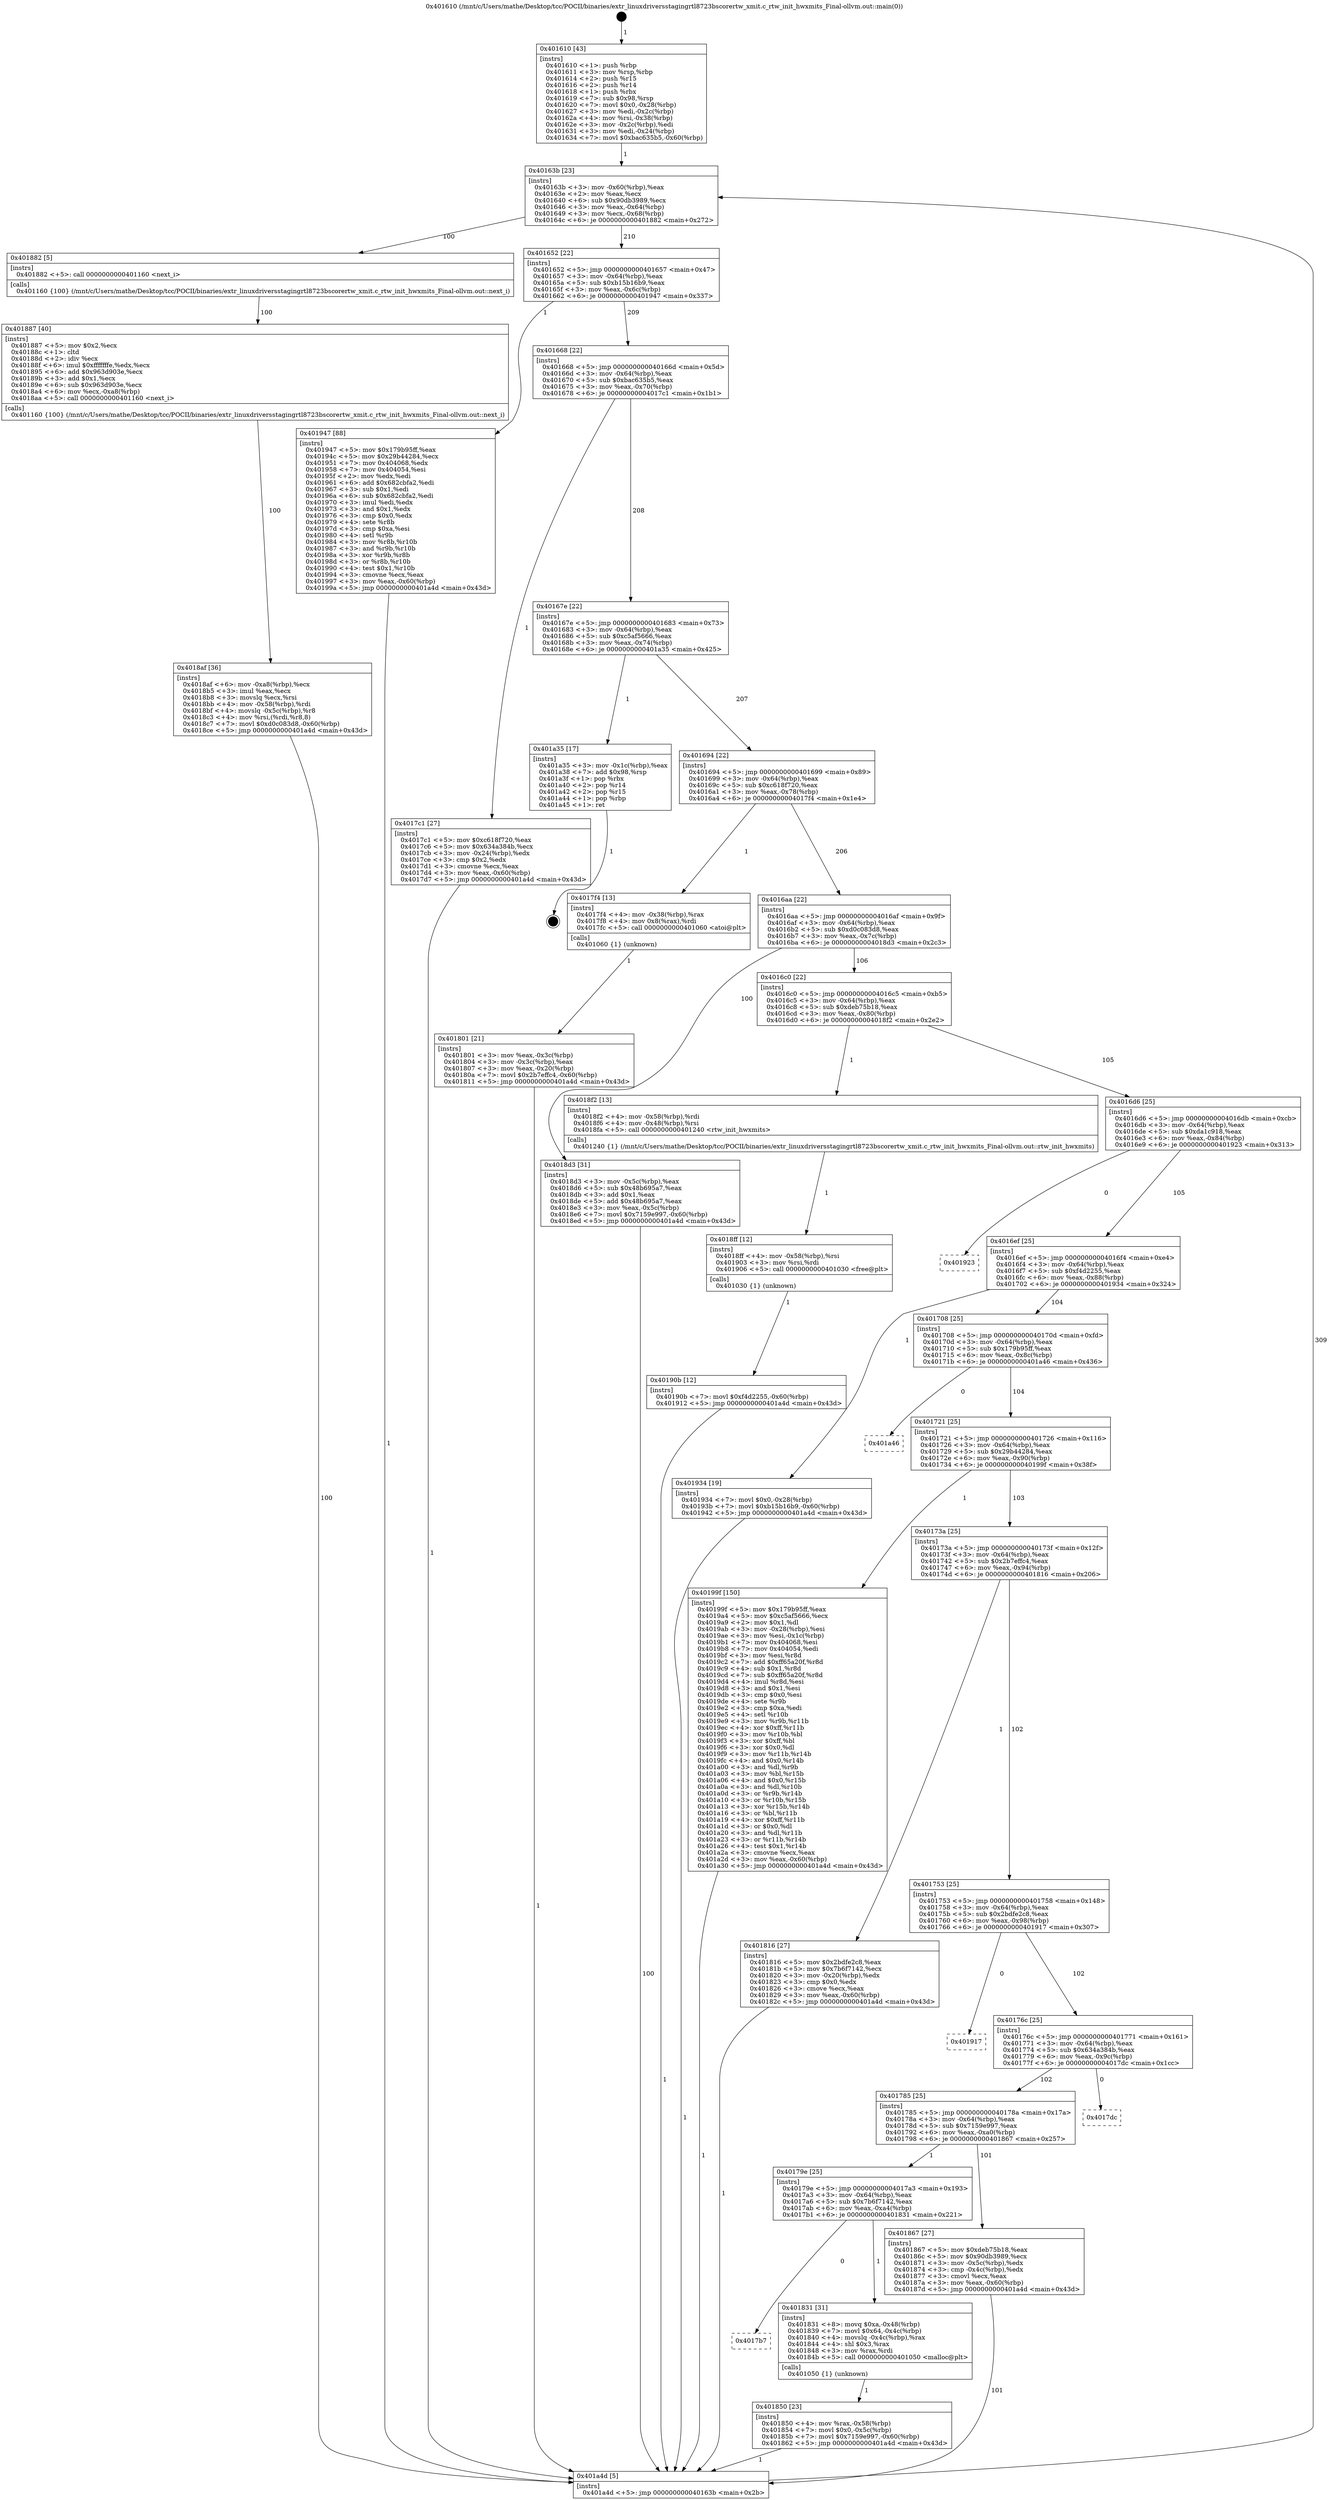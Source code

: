 digraph "0x401610" {
  label = "0x401610 (/mnt/c/Users/mathe/Desktop/tcc/POCII/binaries/extr_linuxdriversstagingrtl8723bscorertw_xmit.c_rtw_init_hwxmits_Final-ollvm.out::main(0))"
  labelloc = "t"
  node[shape=record]

  Entry [label="",width=0.3,height=0.3,shape=circle,fillcolor=black,style=filled]
  "0x40163b" [label="{
     0x40163b [23]\l
     | [instrs]\l
     &nbsp;&nbsp;0x40163b \<+3\>: mov -0x60(%rbp),%eax\l
     &nbsp;&nbsp;0x40163e \<+2\>: mov %eax,%ecx\l
     &nbsp;&nbsp;0x401640 \<+6\>: sub $0x90db3989,%ecx\l
     &nbsp;&nbsp;0x401646 \<+3\>: mov %eax,-0x64(%rbp)\l
     &nbsp;&nbsp;0x401649 \<+3\>: mov %ecx,-0x68(%rbp)\l
     &nbsp;&nbsp;0x40164c \<+6\>: je 0000000000401882 \<main+0x272\>\l
  }"]
  "0x401882" [label="{
     0x401882 [5]\l
     | [instrs]\l
     &nbsp;&nbsp;0x401882 \<+5\>: call 0000000000401160 \<next_i\>\l
     | [calls]\l
     &nbsp;&nbsp;0x401160 \{100\} (/mnt/c/Users/mathe/Desktop/tcc/POCII/binaries/extr_linuxdriversstagingrtl8723bscorertw_xmit.c_rtw_init_hwxmits_Final-ollvm.out::next_i)\l
  }"]
  "0x401652" [label="{
     0x401652 [22]\l
     | [instrs]\l
     &nbsp;&nbsp;0x401652 \<+5\>: jmp 0000000000401657 \<main+0x47\>\l
     &nbsp;&nbsp;0x401657 \<+3\>: mov -0x64(%rbp),%eax\l
     &nbsp;&nbsp;0x40165a \<+5\>: sub $0xb15b16b9,%eax\l
     &nbsp;&nbsp;0x40165f \<+3\>: mov %eax,-0x6c(%rbp)\l
     &nbsp;&nbsp;0x401662 \<+6\>: je 0000000000401947 \<main+0x337\>\l
  }"]
  Exit [label="",width=0.3,height=0.3,shape=circle,fillcolor=black,style=filled,peripheries=2]
  "0x401947" [label="{
     0x401947 [88]\l
     | [instrs]\l
     &nbsp;&nbsp;0x401947 \<+5\>: mov $0x179b95ff,%eax\l
     &nbsp;&nbsp;0x40194c \<+5\>: mov $0x29b44284,%ecx\l
     &nbsp;&nbsp;0x401951 \<+7\>: mov 0x404068,%edx\l
     &nbsp;&nbsp;0x401958 \<+7\>: mov 0x404054,%esi\l
     &nbsp;&nbsp;0x40195f \<+2\>: mov %edx,%edi\l
     &nbsp;&nbsp;0x401961 \<+6\>: add $0x682cbfa2,%edi\l
     &nbsp;&nbsp;0x401967 \<+3\>: sub $0x1,%edi\l
     &nbsp;&nbsp;0x40196a \<+6\>: sub $0x682cbfa2,%edi\l
     &nbsp;&nbsp;0x401970 \<+3\>: imul %edi,%edx\l
     &nbsp;&nbsp;0x401973 \<+3\>: and $0x1,%edx\l
     &nbsp;&nbsp;0x401976 \<+3\>: cmp $0x0,%edx\l
     &nbsp;&nbsp;0x401979 \<+4\>: sete %r8b\l
     &nbsp;&nbsp;0x40197d \<+3\>: cmp $0xa,%esi\l
     &nbsp;&nbsp;0x401980 \<+4\>: setl %r9b\l
     &nbsp;&nbsp;0x401984 \<+3\>: mov %r8b,%r10b\l
     &nbsp;&nbsp;0x401987 \<+3\>: and %r9b,%r10b\l
     &nbsp;&nbsp;0x40198a \<+3\>: xor %r9b,%r8b\l
     &nbsp;&nbsp;0x40198d \<+3\>: or %r8b,%r10b\l
     &nbsp;&nbsp;0x401990 \<+4\>: test $0x1,%r10b\l
     &nbsp;&nbsp;0x401994 \<+3\>: cmovne %ecx,%eax\l
     &nbsp;&nbsp;0x401997 \<+3\>: mov %eax,-0x60(%rbp)\l
     &nbsp;&nbsp;0x40199a \<+5\>: jmp 0000000000401a4d \<main+0x43d\>\l
  }"]
  "0x401668" [label="{
     0x401668 [22]\l
     | [instrs]\l
     &nbsp;&nbsp;0x401668 \<+5\>: jmp 000000000040166d \<main+0x5d\>\l
     &nbsp;&nbsp;0x40166d \<+3\>: mov -0x64(%rbp),%eax\l
     &nbsp;&nbsp;0x401670 \<+5\>: sub $0xbac635b5,%eax\l
     &nbsp;&nbsp;0x401675 \<+3\>: mov %eax,-0x70(%rbp)\l
     &nbsp;&nbsp;0x401678 \<+6\>: je 00000000004017c1 \<main+0x1b1\>\l
  }"]
  "0x40190b" [label="{
     0x40190b [12]\l
     | [instrs]\l
     &nbsp;&nbsp;0x40190b \<+7\>: movl $0xf4d2255,-0x60(%rbp)\l
     &nbsp;&nbsp;0x401912 \<+5\>: jmp 0000000000401a4d \<main+0x43d\>\l
  }"]
  "0x4017c1" [label="{
     0x4017c1 [27]\l
     | [instrs]\l
     &nbsp;&nbsp;0x4017c1 \<+5\>: mov $0xc618f720,%eax\l
     &nbsp;&nbsp;0x4017c6 \<+5\>: mov $0x634a384b,%ecx\l
     &nbsp;&nbsp;0x4017cb \<+3\>: mov -0x24(%rbp),%edx\l
     &nbsp;&nbsp;0x4017ce \<+3\>: cmp $0x2,%edx\l
     &nbsp;&nbsp;0x4017d1 \<+3\>: cmovne %ecx,%eax\l
     &nbsp;&nbsp;0x4017d4 \<+3\>: mov %eax,-0x60(%rbp)\l
     &nbsp;&nbsp;0x4017d7 \<+5\>: jmp 0000000000401a4d \<main+0x43d\>\l
  }"]
  "0x40167e" [label="{
     0x40167e [22]\l
     | [instrs]\l
     &nbsp;&nbsp;0x40167e \<+5\>: jmp 0000000000401683 \<main+0x73\>\l
     &nbsp;&nbsp;0x401683 \<+3\>: mov -0x64(%rbp),%eax\l
     &nbsp;&nbsp;0x401686 \<+5\>: sub $0xc5af5666,%eax\l
     &nbsp;&nbsp;0x40168b \<+3\>: mov %eax,-0x74(%rbp)\l
     &nbsp;&nbsp;0x40168e \<+6\>: je 0000000000401a35 \<main+0x425\>\l
  }"]
  "0x401a4d" [label="{
     0x401a4d [5]\l
     | [instrs]\l
     &nbsp;&nbsp;0x401a4d \<+5\>: jmp 000000000040163b \<main+0x2b\>\l
  }"]
  "0x401610" [label="{
     0x401610 [43]\l
     | [instrs]\l
     &nbsp;&nbsp;0x401610 \<+1\>: push %rbp\l
     &nbsp;&nbsp;0x401611 \<+3\>: mov %rsp,%rbp\l
     &nbsp;&nbsp;0x401614 \<+2\>: push %r15\l
     &nbsp;&nbsp;0x401616 \<+2\>: push %r14\l
     &nbsp;&nbsp;0x401618 \<+1\>: push %rbx\l
     &nbsp;&nbsp;0x401619 \<+7\>: sub $0x98,%rsp\l
     &nbsp;&nbsp;0x401620 \<+7\>: movl $0x0,-0x28(%rbp)\l
     &nbsp;&nbsp;0x401627 \<+3\>: mov %edi,-0x2c(%rbp)\l
     &nbsp;&nbsp;0x40162a \<+4\>: mov %rsi,-0x38(%rbp)\l
     &nbsp;&nbsp;0x40162e \<+3\>: mov -0x2c(%rbp),%edi\l
     &nbsp;&nbsp;0x401631 \<+3\>: mov %edi,-0x24(%rbp)\l
     &nbsp;&nbsp;0x401634 \<+7\>: movl $0xbac635b5,-0x60(%rbp)\l
  }"]
  "0x4018ff" [label="{
     0x4018ff [12]\l
     | [instrs]\l
     &nbsp;&nbsp;0x4018ff \<+4\>: mov -0x58(%rbp),%rsi\l
     &nbsp;&nbsp;0x401903 \<+3\>: mov %rsi,%rdi\l
     &nbsp;&nbsp;0x401906 \<+5\>: call 0000000000401030 \<free@plt\>\l
     | [calls]\l
     &nbsp;&nbsp;0x401030 \{1\} (unknown)\l
  }"]
  "0x401a35" [label="{
     0x401a35 [17]\l
     | [instrs]\l
     &nbsp;&nbsp;0x401a35 \<+3\>: mov -0x1c(%rbp),%eax\l
     &nbsp;&nbsp;0x401a38 \<+7\>: add $0x98,%rsp\l
     &nbsp;&nbsp;0x401a3f \<+1\>: pop %rbx\l
     &nbsp;&nbsp;0x401a40 \<+2\>: pop %r14\l
     &nbsp;&nbsp;0x401a42 \<+2\>: pop %r15\l
     &nbsp;&nbsp;0x401a44 \<+1\>: pop %rbp\l
     &nbsp;&nbsp;0x401a45 \<+1\>: ret\l
  }"]
  "0x401694" [label="{
     0x401694 [22]\l
     | [instrs]\l
     &nbsp;&nbsp;0x401694 \<+5\>: jmp 0000000000401699 \<main+0x89\>\l
     &nbsp;&nbsp;0x401699 \<+3\>: mov -0x64(%rbp),%eax\l
     &nbsp;&nbsp;0x40169c \<+5\>: sub $0xc618f720,%eax\l
     &nbsp;&nbsp;0x4016a1 \<+3\>: mov %eax,-0x78(%rbp)\l
     &nbsp;&nbsp;0x4016a4 \<+6\>: je 00000000004017f4 \<main+0x1e4\>\l
  }"]
  "0x4018af" [label="{
     0x4018af [36]\l
     | [instrs]\l
     &nbsp;&nbsp;0x4018af \<+6\>: mov -0xa8(%rbp),%ecx\l
     &nbsp;&nbsp;0x4018b5 \<+3\>: imul %eax,%ecx\l
     &nbsp;&nbsp;0x4018b8 \<+3\>: movslq %ecx,%rsi\l
     &nbsp;&nbsp;0x4018bb \<+4\>: mov -0x58(%rbp),%rdi\l
     &nbsp;&nbsp;0x4018bf \<+4\>: movslq -0x5c(%rbp),%r8\l
     &nbsp;&nbsp;0x4018c3 \<+4\>: mov %rsi,(%rdi,%r8,8)\l
     &nbsp;&nbsp;0x4018c7 \<+7\>: movl $0xd0c083d8,-0x60(%rbp)\l
     &nbsp;&nbsp;0x4018ce \<+5\>: jmp 0000000000401a4d \<main+0x43d\>\l
  }"]
  "0x4017f4" [label="{
     0x4017f4 [13]\l
     | [instrs]\l
     &nbsp;&nbsp;0x4017f4 \<+4\>: mov -0x38(%rbp),%rax\l
     &nbsp;&nbsp;0x4017f8 \<+4\>: mov 0x8(%rax),%rdi\l
     &nbsp;&nbsp;0x4017fc \<+5\>: call 0000000000401060 \<atoi@plt\>\l
     | [calls]\l
     &nbsp;&nbsp;0x401060 \{1\} (unknown)\l
  }"]
  "0x4016aa" [label="{
     0x4016aa [22]\l
     | [instrs]\l
     &nbsp;&nbsp;0x4016aa \<+5\>: jmp 00000000004016af \<main+0x9f\>\l
     &nbsp;&nbsp;0x4016af \<+3\>: mov -0x64(%rbp),%eax\l
     &nbsp;&nbsp;0x4016b2 \<+5\>: sub $0xd0c083d8,%eax\l
     &nbsp;&nbsp;0x4016b7 \<+3\>: mov %eax,-0x7c(%rbp)\l
     &nbsp;&nbsp;0x4016ba \<+6\>: je 00000000004018d3 \<main+0x2c3\>\l
  }"]
  "0x401801" [label="{
     0x401801 [21]\l
     | [instrs]\l
     &nbsp;&nbsp;0x401801 \<+3\>: mov %eax,-0x3c(%rbp)\l
     &nbsp;&nbsp;0x401804 \<+3\>: mov -0x3c(%rbp),%eax\l
     &nbsp;&nbsp;0x401807 \<+3\>: mov %eax,-0x20(%rbp)\l
     &nbsp;&nbsp;0x40180a \<+7\>: movl $0x2b7effc4,-0x60(%rbp)\l
     &nbsp;&nbsp;0x401811 \<+5\>: jmp 0000000000401a4d \<main+0x43d\>\l
  }"]
  "0x401887" [label="{
     0x401887 [40]\l
     | [instrs]\l
     &nbsp;&nbsp;0x401887 \<+5\>: mov $0x2,%ecx\l
     &nbsp;&nbsp;0x40188c \<+1\>: cltd\l
     &nbsp;&nbsp;0x40188d \<+2\>: idiv %ecx\l
     &nbsp;&nbsp;0x40188f \<+6\>: imul $0xfffffffe,%edx,%ecx\l
     &nbsp;&nbsp;0x401895 \<+6\>: add $0x963d903e,%ecx\l
     &nbsp;&nbsp;0x40189b \<+3\>: add $0x1,%ecx\l
     &nbsp;&nbsp;0x40189e \<+6\>: sub $0x963d903e,%ecx\l
     &nbsp;&nbsp;0x4018a4 \<+6\>: mov %ecx,-0xa8(%rbp)\l
     &nbsp;&nbsp;0x4018aa \<+5\>: call 0000000000401160 \<next_i\>\l
     | [calls]\l
     &nbsp;&nbsp;0x401160 \{100\} (/mnt/c/Users/mathe/Desktop/tcc/POCII/binaries/extr_linuxdriversstagingrtl8723bscorertw_xmit.c_rtw_init_hwxmits_Final-ollvm.out::next_i)\l
  }"]
  "0x4018d3" [label="{
     0x4018d3 [31]\l
     | [instrs]\l
     &nbsp;&nbsp;0x4018d3 \<+3\>: mov -0x5c(%rbp),%eax\l
     &nbsp;&nbsp;0x4018d6 \<+5\>: sub $0x48b695a7,%eax\l
     &nbsp;&nbsp;0x4018db \<+3\>: add $0x1,%eax\l
     &nbsp;&nbsp;0x4018de \<+5\>: add $0x48b695a7,%eax\l
     &nbsp;&nbsp;0x4018e3 \<+3\>: mov %eax,-0x5c(%rbp)\l
     &nbsp;&nbsp;0x4018e6 \<+7\>: movl $0x7159e997,-0x60(%rbp)\l
     &nbsp;&nbsp;0x4018ed \<+5\>: jmp 0000000000401a4d \<main+0x43d\>\l
  }"]
  "0x4016c0" [label="{
     0x4016c0 [22]\l
     | [instrs]\l
     &nbsp;&nbsp;0x4016c0 \<+5\>: jmp 00000000004016c5 \<main+0xb5\>\l
     &nbsp;&nbsp;0x4016c5 \<+3\>: mov -0x64(%rbp),%eax\l
     &nbsp;&nbsp;0x4016c8 \<+5\>: sub $0xdeb75b18,%eax\l
     &nbsp;&nbsp;0x4016cd \<+3\>: mov %eax,-0x80(%rbp)\l
     &nbsp;&nbsp;0x4016d0 \<+6\>: je 00000000004018f2 \<main+0x2e2\>\l
  }"]
  "0x401850" [label="{
     0x401850 [23]\l
     | [instrs]\l
     &nbsp;&nbsp;0x401850 \<+4\>: mov %rax,-0x58(%rbp)\l
     &nbsp;&nbsp;0x401854 \<+7\>: movl $0x0,-0x5c(%rbp)\l
     &nbsp;&nbsp;0x40185b \<+7\>: movl $0x7159e997,-0x60(%rbp)\l
     &nbsp;&nbsp;0x401862 \<+5\>: jmp 0000000000401a4d \<main+0x43d\>\l
  }"]
  "0x4018f2" [label="{
     0x4018f2 [13]\l
     | [instrs]\l
     &nbsp;&nbsp;0x4018f2 \<+4\>: mov -0x58(%rbp),%rdi\l
     &nbsp;&nbsp;0x4018f6 \<+4\>: mov -0x48(%rbp),%rsi\l
     &nbsp;&nbsp;0x4018fa \<+5\>: call 0000000000401240 \<rtw_init_hwxmits\>\l
     | [calls]\l
     &nbsp;&nbsp;0x401240 \{1\} (/mnt/c/Users/mathe/Desktop/tcc/POCII/binaries/extr_linuxdriversstagingrtl8723bscorertw_xmit.c_rtw_init_hwxmits_Final-ollvm.out::rtw_init_hwxmits)\l
  }"]
  "0x4016d6" [label="{
     0x4016d6 [25]\l
     | [instrs]\l
     &nbsp;&nbsp;0x4016d6 \<+5\>: jmp 00000000004016db \<main+0xcb\>\l
     &nbsp;&nbsp;0x4016db \<+3\>: mov -0x64(%rbp),%eax\l
     &nbsp;&nbsp;0x4016de \<+5\>: sub $0xda1c918,%eax\l
     &nbsp;&nbsp;0x4016e3 \<+6\>: mov %eax,-0x84(%rbp)\l
     &nbsp;&nbsp;0x4016e9 \<+6\>: je 0000000000401923 \<main+0x313\>\l
  }"]
  "0x4017b7" [label="{
     0x4017b7\l
  }", style=dashed]
  "0x401923" [label="{
     0x401923\l
  }", style=dashed]
  "0x4016ef" [label="{
     0x4016ef [25]\l
     | [instrs]\l
     &nbsp;&nbsp;0x4016ef \<+5\>: jmp 00000000004016f4 \<main+0xe4\>\l
     &nbsp;&nbsp;0x4016f4 \<+3\>: mov -0x64(%rbp),%eax\l
     &nbsp;&nbsp;0x4016f7 \<+5\>: sub $0xf4d2255,%eax\l
     &nbsp;&nbsp;0x4016fc \<+6\>: mov %eax,-0x88(%rbp)\l
     &nbsp;&nbsp;0x401702 \<+6\>: je 0000000000401934 \<main+0x324\>\l
  }"]
  "0x401831" [label="{
     0x401831 [31]\l
     | [instrs]\l
     &nbsp;&nbsp;0x401831 \<+8\>: movq $0xa,-0x48(%rbp)\l
     &nbsp;&nbsp;0x401839 \<+7\>: movl $0x64,-0x4c(%rbp)\l
     &nbsp;&nbsp;0x401840 \<+4\>: movslq -0x4c(%rbp),%rax\l
     &nbsp;&nbsp;0x401844 \<+4\>: shl $0x3,%rax\l
     &nbsp;&nbsp;0x401848 \<+3\>: mov %rax,%rdi\l
     &nbsp;&nbsp;0x40184b \<+5\>: call 0000000000401050 \<malloc@plt\>\l
     | [calls]\l
     &nbsp;&nbsp;0x401050 \{1\} (unknown)\l
  }"]
  "0x401934" [label="{
     0x401934 [19]\l
     | [instrs]\l
     &nbsp;&nbsp;0x401934 \<+7\>: movl $0x0,-0x28(%rbp)\l
     &nbsp;&nbsp;0x40193b \<+7\>: movl $0xb15b16b9,-0x60(%rbp)\l
     &nbsp;&nbsp;0x401942 \<+5\>: jmp 0000000000401a4d \<main+0x43d\>\l
  }"]
  "0x401708" [label="{
     0x401708 [25]\l
     | [instrs]\l
     &nbsp;&nbsp;0x401708 \<+5\>: jmp 000000000040170d \<main+0xfd\>\l
     &nbsp;&nbsp;0x40170d \<+3\>: mov -0x64(%rbp),%eax\l
     &nbsp;&nbsp;0x401710 \<+5\>: sub $0x179b95ff,%eax\l
     &nbsp;&nbsp;0x401715 \<+6\>: mov %eax,-0x8c(%rbp)\l
     &nbsp;&nbsp;0x40171b \<+6\>: je 0000000000401a46 \<main+0x436\>\l
  }"]
  "0x40179e" [label="{
     0x40179e [25]\l
     | [instrs]\l
     &nbsp;&nbsp;0x40179e \<+5\>: jmp 00000000004017a3 \<main+0x193\>\l
     &nbsp;&nbsp;0x4017a3 \<+3\>: mov -0x64(%rbp),%eax\l
     &nbsp;&nbsp;0x4017a6 \<+5\>: sub $0x7b6f7142,%eax\l
     &nbsp;&nbsp;0x4017ab \<+6\>: mov %eax,-0xa4(%rbp)\l
     &nbsp;&nbsp;0x4017b1 \<+6\>: je 0000000000401831 \<main+0x221\>\l
  }"]
  "0x401a46" [label="{
     0x401a46\l
  }", style=dashed]
  "0x401721" [label="{
     0x401721 [25]\l
     | [instrs]\l
     &nbsp;&nbsp;0x401721 \<+5\>: jmp 0000000000401726 \<main+0x116\>\l
     &nbsp;&nbsp;0x401726 \<+3\>: mov -0x64(%rbp),%eax\l
     &nbsp;&nbsp;0x401729 \<+5\>: sub $0x29b44284,%eax\l
     &nbsp;&nbsp;0x40172e \<+6\>: mov %eax,-0x90(%rbp)\l
     &nbsp;&nbsp;0x401734 \<+6\>: je 000000000040199f \<main+0x38f\>\l
  }"]
  "0x401867" [label="{
     0x401867 [27]\l
     | [instrs]\l
     &nbsp;&nbsp;0x401867 \<+5\>: mov $0xdeb75b18,%eax\l
     &nbsp;&nbsp;0x40186c \<+5\>: mov $0x90db3989,%ecx\l
     &nbsp;&nbsp;0x401871 \<+3\>: mov -0x5c(%rbp),%edx\l
     &nbsp;&nbsp;0x401874 \<+3\>: cmp -0x4c(%rbp),%edx\l
     &nbsp;&nbsp;0x401877 \<+3\>: cmovl %ecx,%eax\l
     &nbsp;&nbsp;0x40187a \<+3\>: mov %eax,-0x60(%rbp)\l
     &nbsp;&nbsp;0x40187d \<+5\>: jmp 0000000000401a4d \<main+0x43d\>\l
  }"]
  "0x40199f" [label="{
     0x40199f [150]\l
     | [instrs]\l
     &nbsp;&nbsp;0x40199f \<+5\>: mov $0x179b95ff,%eax\l
     &nbsp;&nbsp;0x4019a4 \<+5\>: mov $0xc5af5666,%ecx\l
     &nbsp;&nbsp;0x4019a9 \<+2\>: mov $0x1,%dl\l
     &nbsp;&nbsp;0x4019ab \<+3\>: mov -0x28(%rbp),%esi\l
     &nbsp;&nbsp;0x4019ae \<+3\>: mov %esi,-0x1c(%rbp)\l
     &nbsp;&nbsp;0x4019b1 \<+7\>: mov 0x404068,%esi\l
     &nbsp;&nbsp;0x4019b8 \<+7\>: mov 0x404054,%edi\l
     &nbsp;&nbsp;0x4019bf \<+3\>: mov %esi,%r8d\l
     &nbsp;&nbsp;0x4019c2 \<+7\>: add $0xff65a20f,%r8d\l
     &nbsp;&nbsp;0x4019c9 \<+4\>: sub $0x1,%r8d\l
     &nbsp;&nbsp;0x4019cd \<+7\>: sub $0xff65a20f,%r8d\l
     &nbsp;&nbsp;0x4019d4 \<+4\>: imul %r8d,%esi\l
     &nbsp;&nbsp;0x4019d8 \<+3\>: and $0x1,%esi\l
     &nbsp;&nbsp;0x4019db \<+3\>: cmp $0x0,%esi\l
     &nbsp;&nbsp;0x4019de \<+4\>: sete %r9b\l
     &nbsp;&nbsp;0x4019e2 \<+3\>: cmp $0xa,%edi\l
     &nbsp;&nbsp;0x4019e5 \<+4\>: setl %r10b\l
     &nbsp;&nbsp;0x4019e9 \<+3\>: mov %r9b,%r11b\l
     &nbsp;&nbsp;0x4019ec \<+4\>: xor $0xff,%r11b\l
     &nbsp;&nbsp;0x4019f0 \<+3\>: mov %r10b,%bl\l
     &nbsp;&nbsp;0x4019f3 \<+3\>: xor $0xff,%bl\l
     &nbsp;&nbsp;0x4019f6 \<+3\>: xor $0x0,%dl\l
     &nbsp;&nbsp;0x4019f9 \<+3\>: mov %r11b,%r14b\l
     &nbsp;&nbsp;0x4019fc \<+4\>: and $0x0,%r14b\l
     &nbsp;&nbsp;0x401a00 \<+3\>: and %dl,%r9b\l
     &nbsp;&nbsp;0x401a03 \<+3\>: mov %bl,%r15b\l
     &nbsp;&nbsp;0x401a06 \<+4\>: and $0x0,%r15b\l
     &nbsp;&nbsp;0x401a0a \<+3\>: and %dl,%r10b\l
     &nbsp;&nbsp;0x401a0d \<+3\>: or %r9b,%r14b\l
     &nbsp;&nbsp;0x401a10 \<+3\>: or %r10b,%r15b\l
     &nbsp;&nbsp;0x401a13 \<+3\>: xor %r15b,%r14b\l
     &nbsp;&nbsp;0x401a16 \<+3\>: or %bl,%r11b\l
     &nbsp;&nbsp;0x401a19 \<+4\>: xor $0xff,%r11b\l
     &nbsp;&nbsp;0x401a1d \<+3\>: or $0x0,%dl\l
     &nbsp;&nbsp;0x401a20 \<+3\>: and %dl,%r11b\l
     &nbsp;&nbsp;0x401a23 \<+3\>: or %r11b,%r14b\l
     &nbsp;&nbsp;0x401a26 \<+4\>: test $0x1,%r14b\l
     &nbsp;&nbsp;0x401a2a \<+3\>: cmovne %ecx,%eax\l
     &nbsp;&nbsp;0x401a2d \<+3\>: mov %eax,-0x60(%rbp)\l
     &nbsp;&nbsp;0x401a30 \<+5\>: jmp 0000000000401a4d \<main+0x43d\>\l
  }"]
  "0x40173a" [label="{
     0x40173a [25]\l
     | [instrs]\l
     &nbsp;&nbsp;0x40173a \<+5\>: jmp 000000000040173f \<main+0x12f\>\l
     &nbsp;&nbsp;0x40173f \<+3\>: mov -0x64(%rbp),%eax\l
     &nbsp;&nbsp;0x401742 \<+5\>: sub $0x2b7effc4,%eax\l
     &nbsp;&nbsp;0x401747 \<+6\>: mov %eax,-0x94(%rbp)\l
     &nbsp;&nbsp;0x40174d \<+6\>: je 0000000000401816 \<main+0x206\>\l
  }"]
  "0x401785" [label="{
     0x401785 [25]\l
     | [instrs]\l
     &nbsp;&nbsp;0x401785 \<+5\>: jmp 000000000040178a \<main+0x17a\>\l
     &nbsp;&nbsp;0x40178a \<+3\>: mov -0x64(%rbp),%eax\l
     &nbsp;&nbsp;0x40178d \<+5\>: sub $0x7159e997,%eax\l
     &nbsp;&nbsp;0x401792 \<+6\>: mov %eax,-0xa0(%rbp)\l
     &nbsp;&nbsp;0x401798 \<+6\>: je 0000000000401867 \<main+0x257\>\l
  }"]
  "0x401816" [label="{
     0x401816 [27]\l
     | [instrs]\l
     &nbsp;&nbsp;0x401816 \<+5\>: mov $0x2bdfe2c8,%eax\l
     &nbsp;&nbsp;0x40181b \<+5\>: mov $0x7b6f7142,%ecx\l
     &nbsp;&nbsp;0x401820 \<+3\>: mov -0x20(%rbp),%edx\l
     &nbsp;&nbsp;0x401823 \<+3\>: cmp $0x0,%edx\l
     &nbsp;&nbsp;0x401826 \<+3\>: cmove %ecx,%eax\l
     &nbsp;&nbsp;0x401829 \<+3\>: mov %eax,-0x60(%rbp)\l
     &nbsp;&nbsp;0x40182c \<+5\>: jmp 0000000000401a4d \<main+0x43d\>\l
  }"]
  "0x401753" [label="{
     0x401753 [25]\l
     | [instrs]\l
     &nbsp;&nbsp;0x401753 \<+5\>: jmp 0000000000401758 \<main+0x148\>\l
     &nbsp;&nbsp;0x401758 \<+3\>: mov -0x64(%rbp),%eax\l
     &nbsp;&nbsp;0x40175b \<+5\>: sub $0x2bdfe2c8,%eax\l
     &nbsp;&nbsp;0x401760 \<+6\>: mov %eax,-0x98(%rbp)\l
     &nbsp;&nbsp;0x401766 \<+6\>: je 0000000000401917 \<main+0x307\>\l
  }"]
  "0x4017dc" [label="{
     0x4017dc\l
  }", style=dashed]
  "0x401917" [label="{
     0x401917\l
  }", style=dashed]
  "0x40176c" [label="{
     0x40176c [25]\l
     | [instrs]\l
     &nbsp;&nbsp;0x40176c \<+5\>: jmp 0000000000401771 \<main+0x161\>\l
     &nbsp;&nbsp;0x401771 \<+3\>: mov -0x64(%rbp),%eax\l
     &nbsp;&nbsp;0x401774 \<+5\>: sub $0x634a384b,%eax\l
     &nbsp;&nbsp;0x401779 \<+6\>: mov %eax,-0x9c(%rbp)\l
     &nbsp;&nbsp;0x40177f \<+6\>: je 00000000004017dc \<main+0x1cc\>\l
  }"]
  Entry -> "0x401610" [label=" 1"]
  "0x40163b" -> "0x401882" [label=" 100"]
  "0x40163b" -> "0x401652" [label=" 210"]
  "0x401a35" -> Exit [label=" 1"]
  "0x401652" -> "0x401947" [label=" 1"]
  "0x401652" -> "0x401668" [label=" 209"]
  "0x40199f" -> "0x401a4d" [label=" 1"]
  "0x401668" -> "0x4017c1" [label=" 1"]
  "0x401668" -> "0x40167e" [label=" 208"]
  "0x4017c1" -> "0x401a4d" [label=" 1"]
  "0x401610" -> "0x40163b" [label=" 1"]
  "0x401a4d" -> "0x40163b" [label=" 309"]
  "0x401947" -> "0x401a4d" [label=" 1"]
  "0x40167e" -> "0x401a35" [label=" 1"]
  "0x40167e" -> "0x401694" [label=" 207"]
  "0x401934" -> "0x401a4d" [label=" 1"]
  "0x401694" -> "0x4017f4" [label=" 1"]
  "0x401694" -> "0x4016aa" [label=" 206"]
  "0x4017f4" -> "0x401801" [label=" 1"]
  "0x401801" -> "0x401a4d" [label=" 1"]
  "0x40190b" -> "0x401a4d" [label=" 1"]
  "0x4016aa" -> "0x4018d3" [label=" 100"]
  "0x4016aa" -> "0x4016c0" [label=" 106"]
  "0x4018ff" -> "0x40190b" [label=" 1"]
  "0x4016c0" -> "0x4018f2" [label=" 1"]
  "0x4016c0" -> "0x4016d6" [label=" 105"]
  "0x4018f2" -> "0x4018ff" [label=" 1"]
  "0x4016d6" -> "0x401923" [label=" 0"]
  "0x4016d6" -> "0x4016ef" [label=" 105"]
  "0x4018d3" -> "0x401a4d" [label=" 100"]
  "0x4016ef" -> "0x401934" [label=" 1"]
  "0x4016ef" -> "0x401708" [label=" 104"]
  "0x4018af" -> "0x401a4d" [label=" 100"]
  "0x401708" -> "0x401a46" [label=" 0"]
  "0x401708" -> "0x401721" [label=" 104"]
  "0x401882" -> "0x401887" [label=" 100"]
  "0x401721" -> "0x40199f" [label=" 1"]
  "0x401721" -> "0x40173a" [label=" 103"]
  "0x401867" -> "0x401a4d" [label=" 101"]
  "0x40173a" -> "0x401816" [label=" 1"]
  "0x40173a" -> "0x401753" [label=" 102"]
  "0x401816" -> "0x401a4d" [label=" 1"]
  "0x401831" -> "0x401850" [label=" 1"]
  "0x401753" -> "0x401917" [label=" 0"]
  "0x401753" -> "0x40176c" [label=" 102"]
  "0x40179e" -> "0x4017b7" [label=" 0"]
  "0x40176c" -> "0x4017dc" [label=" 0"]
  "0x40176c" -> "0x401785" [label=" 102"]
  "0x401850" -> "0x401a4d" [label=" 1"]
  "0x401785" -> "0x401867" [label=" 101"]
  "0x401785" -> "0x40179e" [label=" 1"]
  "0x401887" -> "0x4018af" [label=" 100"]
  "0x40179e" -> "0x401831" [label=" 1"]
}
